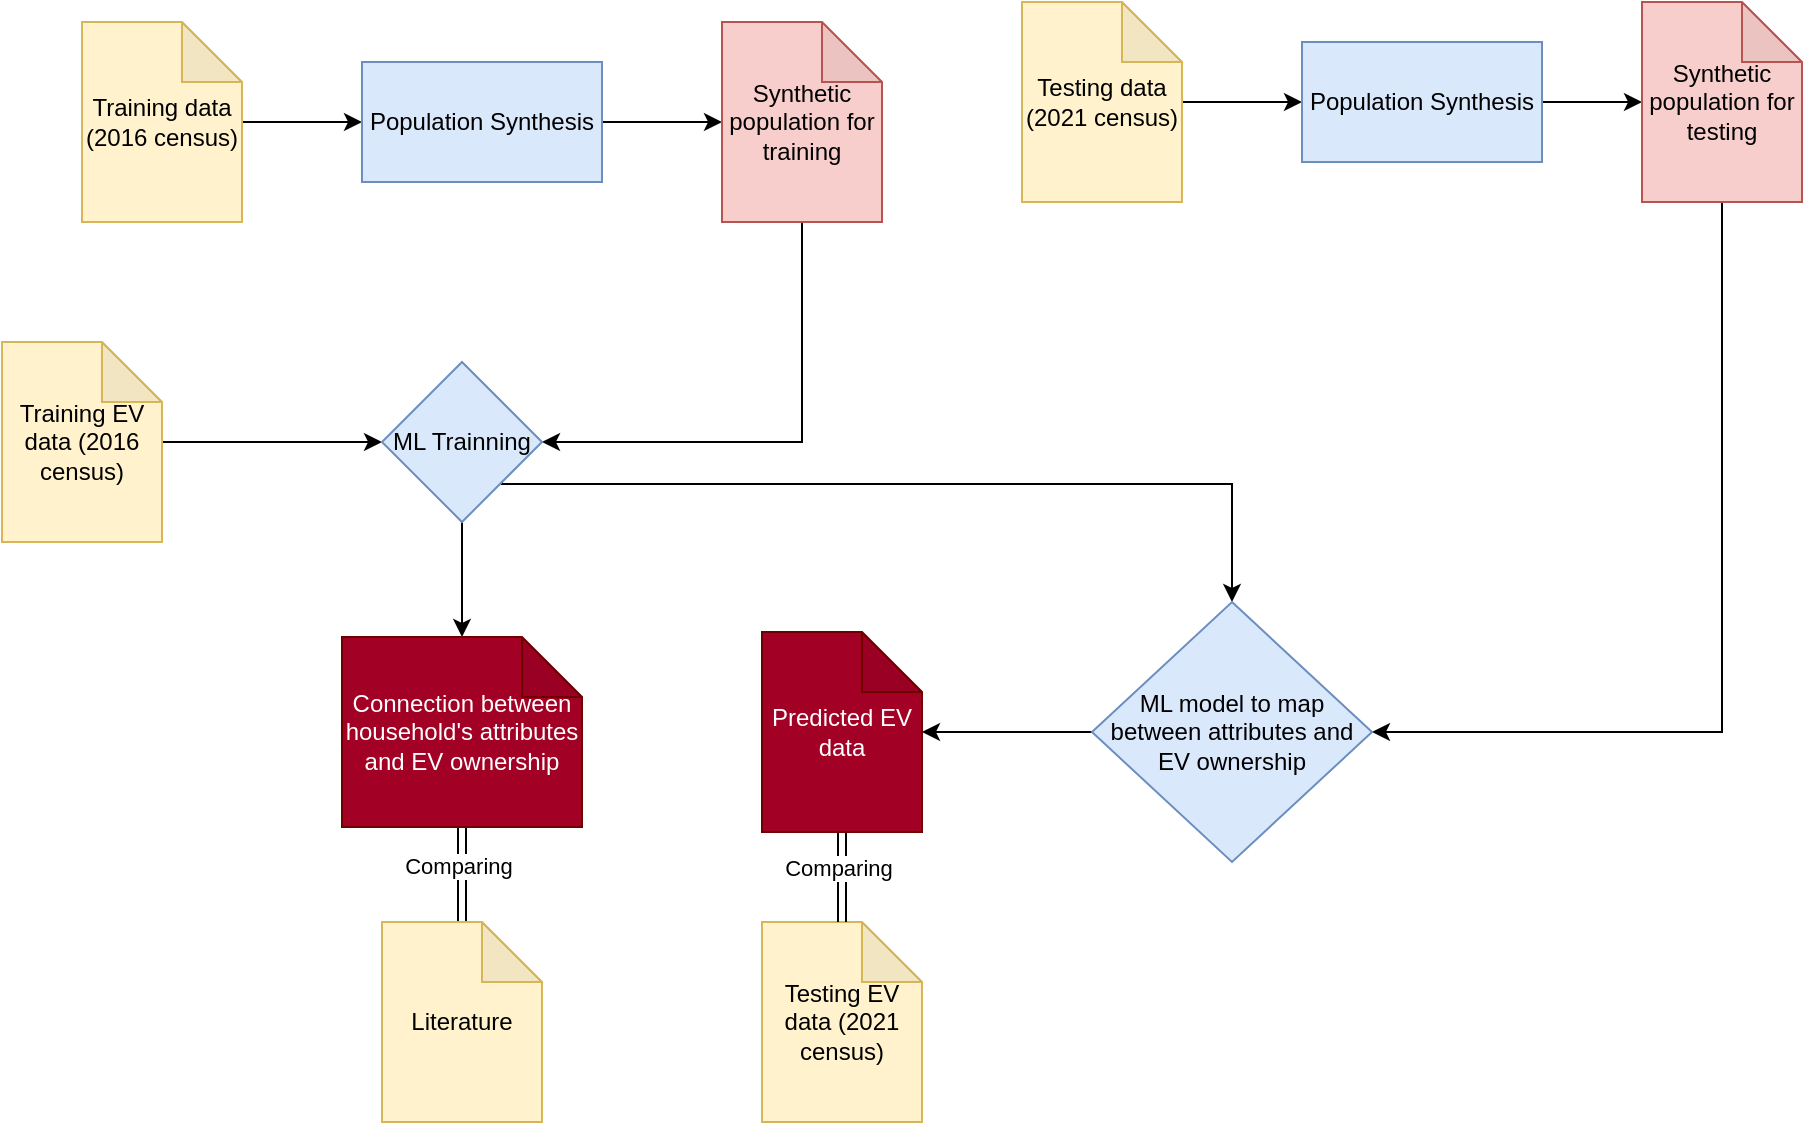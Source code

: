 <mxfile version="21.6.3" type="github">
  <diagram name="Page-1" id="WRdhbBN_rGMiQ0-goSM_">
    <mxGraphModel dx="1259" dy="673" grid="1" gridSize="10" guides="1" tooltips="1" connect="1" arrows="1" fold="1" page="1" pageScale="1" pageWidth="1169" pageHeight="827" math="0" shadow="0">
      <root>
        <mxCell id="0" />
        <mxCell id="1" parent="0" />
        <mxCell id="WTUOeehkknHExcAX4gBJ-9" style="edgeStyle=orthogonalEdgeStyle;rounded=0;orthogonalLoop=1;jettySize=auto;html=1;entryX=0;entryY=0.5;entryDx=0;entryDy=0;" edge="1" parent="1" source="WTUOeehkknHExcAX4gBJ-2" target="WTUOeehkknHExcAX4gBJ-3">
          <mxGeometry relative="1" as="geometry" />
        </mxCell>
        <mxCell id="WTUOeehkknHExcAX4gBJ-2" value="Training data (2016 census)" style="shape=note;whiteSpace=wrap;html=1;backgroundOutline=1;darkOpacity=0.05;fillColor=#fff2cc;strokeColor=#d6b656;" vertex="1" parent="1">
          <mxGeometry x="80" y="170" width="80" height="100" as="geometry" />
        </mxCell>
        <mxCell id="WTUOeehkknHExcAX4gBJ-10" style="edgeStyle=orthogonalEdgeStyle;rounded=0;orthogonalLoop=1;jettySize=auto;html=1;entryX=0;entryY=0.5;entryDx=0;entryDy=0;entryPerimeter=0;" edge="1" parent="1" source="WTUOeehkknHExcAX4gBJ-3" target="WTUOeehkknHExcAX4gBJ-5">
          <mxGeometry relative="1" as="geometry" />
        </mxCell>
        <mxCell id="WTUOeehkknHExcAX4gBJ-3" value="Population Synthesis" style="rounded=0;whiteSpace=wrap;html=1;fillColor=#dae8fc;strokeColor=#6c8ebf;" vertex="1" parent="1">
          <mxGeometry x="220" y="190" width="120" height="60" as="geometry" />
        </mxCell>
        <mxCell id="WTUOeehkknHExcAX4gBJ-7" style="edgeStyle=orthogonalEdgeStyle;rounded=0;orthogonalLoop=1;jettySize=auto;html=1;entryX=1;entryY=0.5;entryDx=0;entryDy=0;" edge="1" parent="1" source="WTUOeehkknHExcAX4gBJ-5" target="WTUOeehkknHExcAX4gBJ-29">
          <mxGeometry relative="1" as="geometry">
            <mxPoint x="340" y="460" as="targetPoint" />
            <Array as="points">
              <mxPoint x="440" y="380" />
            </Array>
          </mxGeometry>
        </mxCell>
        <mxCell id="WTUOeehkknHExcAX4gBJ-5" value="Synthetic population for training" style="shape=note;whiteSpace=wrap;html=1;backgroundOutline=1;darkOpacity=0.05;fillColor=#f8cecc;strokeColor=#b85450;" vertex="1" parent="1">
          <mxGeometry x="400" y="170" width="80" height="100" as="geometry" />
        </mxCell>
        <mxCell id="WTUOeehkknHExcAX4gBJ-15" style="edgeStyle=orthogonalEdgeStyle;rounded=0;orthogonalLoop=1;jettySize=auto;html=1;entryX=0;entryY=0.5;entryDx=0;entryDy=0;" edge="1" parent="1" source="WTUOeehkknHExcAX4gBJ-12" target="WTUOeehkknHExcAX4gBJ-13">
          <mxGeometry relative="1" as="geometry" />
        </mxCell>
        <mxCell id="WTUOeehkknHExcAX4gBJ-12" value="Testing data (2021 census)" style="shape=note;whiteSpace=wrap;html=1;backgroundOutline=1;darkOpacity=0.05;fillColor=#fff2cc;strokeColor=#d6b656;" vertex="1" parent="1">
          <mxGeometry x="550" y="160" width="80" height="100" as="geometry" />
        </mxCell>
        <mxCell id="WTUOeehkknHExcAX4gBJ-16" style="edgeStyle=orthogonalEdgeStyle;rounded=0;orthogonalLoop=1;jettySize=auto;html=1;entryX=0;entryY=0.5;entryDx=0;entryDy=0;entryPerimeter=0;" edge="1" parent="1" source="WTUOeehkknHExcAX4gBJ-13" target="WTUOeehkknHExcAX4gBJ-14">
          <mxGeometry relative="1" as="geometry" />
        </mxCell>
        <mxCell id="WTUOeehkknHExcAX4gBJ-13" value="Population Synthesis" style="rounded=0;whiteSpace=wrap;html=1;fillColor=#dae8fc;strokeColor=#6c8ebf;" vertex="1" parent="1">
          <mxGeometry x="690" y="180" width="120" height="60" as="geometry" />
        </mxCell>
        <mxCell id="WTUOeehkknHExcAX4gBJ-34" style="edgeStyle=orthogonalEdgeStyle;rounded=0;orthogonalLoop=1;jettySize=auto;html=1;entryX=1;entryY=0.5;entryDx=0;entryDy=0;" edge="1" parent="1" source="WTUOeehkknHExcAX4gBJ-14" target="WTUOeehkknHExcAX4gBJ-31">
          <mxGeometry relative="1" as="geometry">
            <Array as="points">
              <mxPoint x="900" y="525" />
            </Array>
          </mxGeometry>
        </mxCell>
        <mxCell id="WTUOeehkknHExcAX4gBJ-14" value="Synthetic population for testing" style="shape=note;whiteSpace=wrap;html=1;backgroundOutline=1;darkOpacity=0.05;fillColor=#f8cecc;strokeColor=#b85450;" vertex="1" parent="1">
          <mxGeometry x="860" y="160" width="80" height="100" as="geometry" />
        </mxCell>
        <mxCell id="WTUOeehkknHExcAX4gBJ-21" style="edgeStyle=orthogonalEdgeStyle;rounded=0;orthogonalLoop=1;jettySize=auto;html=1;entryX=0;entryY=0.5;entryDx=0;entryDy=0;" edge="1" parent="1" source="WTUOeehkknHExcAX4gBJ-20" target="WTUOeehkknHExcAX4gBJ-29">
          <mxGeometry relative="1" as="geometry">
            <mxPoint x="210" y="380" as="targetPoint" />
          </mxGeometry>
        </mxCell>
        <mxCell id="WTUOeehkknHExcAX4gBJ-20" value="Training EV data (2016 census)" style="shape=note;whiteSpace=wrap;html=1;backgroundOutline=1;darkOpacity=0.05;fillColor=#fff2cc;strokeColor=#d6b656;" vertex="1" parent="1">
          <mxGeometry x="40" y="330" width="80" height="100" as="geometry" />
        </mxCell>
        <mxCell id="WTUOeehkknHExcAX4gBJ-22" value="Testing EV data (2021 census)" style="shape=note;whiteSpace=wrap;html=1;backgroundOutline=1;darkOpacity=0.05;fillColor=#fff2cc;strokeColor=#d6b656;" vertex="1" parent="1">
          <mxGeometry x="420" y="620" width="80" height="100" as="geometry" />
        </mxCell>
        <mxCell id="WTUOeehkknHExcAX4gBJ-26" style="edgeStyle=orthogonalEdgeStyle;rounded=0;orthogonalLoop=1;jettySize=auto;html=1;entryX=0.5;entryY=0;entryDx=0;entryDy=0;entryPerimeter=0;shape=link;" edge="1" parent="1" source="WTUOeehkknHExcAX4gBJ-23" target="WTUOeehkknHExcAX4gBJ-22">
          <mxGeometry relative="1" as="geometry" />
        </mxCell>
        <mxCell id="WTUOeehkknHExcAX4gBJ-27" value="Comparing" style="edgeLabel;html=1;align=center;verticalAlign=middle;resizable=0;points=[];" vertex="1" connectable="0" parent="WTUOeehkknHExcAX4gBJ-26">
          <mxGeometry x="-0.19" y="-2" relative="1" as="geometry">
            <mxPoint as="offset" />
          </mxGeometry>
        </mxCell>
        <mxCell id="WTUOeehkknHExcAX4gBJ-23" value="Predicted EV data" style="shape=note;whiteSpace=wrap;html=1;backgroundOutline=1;darkOpacity=0.05;fillColor=#a20025;strokeColor=#6F0000;fontColor=#ffffff;" vertex="1" parent="1">
          <mxGeometry x="420" y="475" width="80" height="100" as="geometry" />
        </mxCell>
        <mxCell id="WTUOeehkknHExcAX4gBJ-32" style="edgeStyle=orthogonalEdgeStyle;rounded=0;orthogonalLoop=1;jettySize=auto;html=1;entryX=0.5;entryY=0;entryDx=0;entryDy=0;" edge="1" parent="1" target="WTUOeehkknHExcAX4gBJ-31">
          <mxGeometry relative="1" as="geometry">
            <mxPoint x="290" y="400" as="sourcePoint" />
            <mxPoint x="635" y="430" as="targetPoint" />
            <Array as="points">
              <mxPoint x="290" y="401" />
              <mxPoint x="655" y="401" />
            </Array>
          </mxGeometry>
        </mxCell>
        <mxCell id="WTUOeehkknHExcAX4gBJ-38" style="edgeStyle=orthogonalEdgeStyle;rounded=0;orthogonalLoop=1;jettySize=auto;html=1;" edge="1" parent="1" source="WTUOeehkknHExcAX4gBJ-29" target="WTUOeehkknHExcAX4gBJ-30">
          <mxGeometry relative="1" as="geometry" />
        </mxCell>
        <mxCell id="WTUOeehkknHExcAX4gBJ-29" value="ML Trainning" style="rhombus;whiteSpace=wrap;html=1;fillColor=#dae8fc;strokeColor=#6c8ebf;" vertex="1" parent="1">
          <mxGeometry x="230" y="340" width="80" height="80" as="geometry" />
        </mxCell>
        <mxCell id="WTUOeehkknHExcAX4gBJ-40" style="edgeStyle=orthogonalEdgeStyle;rounded=0;orthogonalLoop=1;jettySize=auto;html=1;shape=link;" edge="1" parent="1" source="WTUOeehkknHExcAX4gBJ-30" target="WTUOeehkknHExcAX4gBJ-39">
          <mxGeometry relative="1" as="geometry" />
        </mxCell>
        <mxCell id="WTUOeehkknHExcAX4gBJ-41" value="Comparing" style="edgeLabel;html=1;align=center;verticalAlign=middle;resizable=0;points=[];" vertex="1" connectable="0" parent="WTUOeehkknHExcAX4gBJ-40">
          <mxGeometry x="-0.198" y="-2" relative="1" as="geometry">
            <mxPoint as="offset" />
          </mxGeometry>
        </mxCell>
        <mxCell id="WTUOeehkknHExcAX4gBJ-30" value="Connection between household&#39;s attributes and EV ownership" style="shape=note;whiteSpace=wrap;html=1;backgroundOutline=1;darkOpacity=0.05;fillColor=#a20025;strokeColor=#6F0000;fontColor=#ffffff;" vertex="1" parent="1">
          <mxGeometry x="210" y="477.5" width="120" height="95" as="geometry" />
        </mxCell>
        <mxCell id="WTUOeehkknHExcAX4gBJ-35" style="edgeStyle=orthogonalEdgeStyle;rounded=0;orthogonalLoop=1;jettySize=auto;html=1;" edge="1" parent="1" source="WTUOeehkknHExcAX4gBJ-31" target="WTUOeehkknHExcAX4gBJ-23">
          <mxGeometry relative="1" as="geometry" />
        </mxCell>
        <mxCell id="WTUOeehkknHExcAX4gBJ-31" value="ML model to map between attributes and EV ownership" style="rhombus;whiteSpace=wrap;html=1;fillColor=#dae8fc;strokeColor=#6c8ebf;" vertex="1" parent="1">
          <mxGeometry x="585" y="460" width="140" height="130" as="geometry" />
        </mxCell>
        <mxCell id="WTUOeehkknHExcAX4gBJ-39" value="Literature" style="shape=note;whiteSpace=wrap;html=1;backgroundOutline=1;darkOpacity=0.05;fillColor=#fff2cc;strokeColor=#d6b656;" vertex="1" parent="1">
          <mxGeometry x="230" y="620" width="80" height="100" as="geometry" />
        </mxCell>
      </root>
    </mxGraphModel>
  </diagram>
</mxfile>

